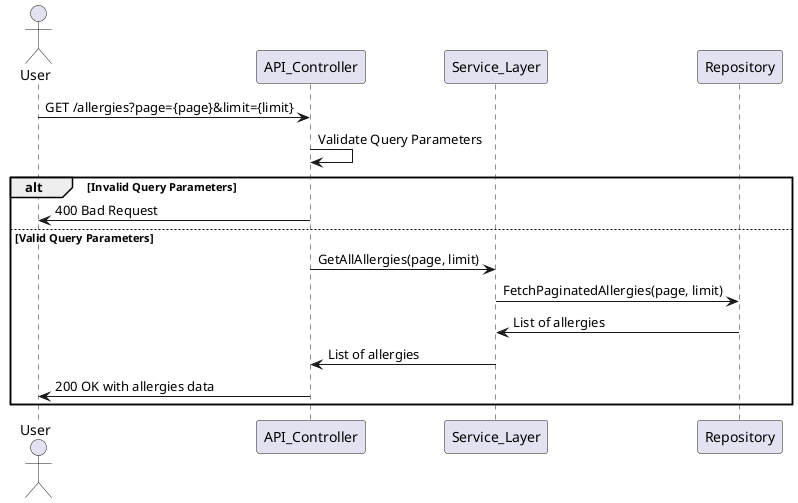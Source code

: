 @startuml
actor User
participant API_Controller
participant Service_Layer
participant Repository

User -> API_Controller: GET /allergies?page={page}&limit={limit}
API_Controller -> API_Controller: Validate Query Parameters
alt Invalid Query Parameters
    API_Controller -> User: 400 Bad Request
else Valid Query Parameters
    API_Controller -> Service_Layer: GetAllAllergies(page, limit)
    Service_Layer -> Repository: FetchPaginatedAllergies(page, limit)
    Repository -> Service_Layer: List of allergies
    Service_Layer -> API_Controller: List of allergies
    API_Controller -> User: 200 OK with allergies data
end
@enduml
